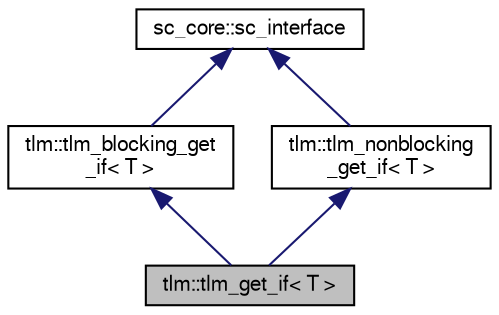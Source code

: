 digraph "tlm::tlm_get_if&lt; T &gt;"
{
  edge [fontname="FreeSans",fontsize="10",labelfontname="FreeSans",labelfontsize="10"];
  node [fontname="FreeSans",fontsize="10",shape=record];
  Node8 [label="tlm::tlm_get_if\< T \>",height=0.2,width=0.4,color="black", fillcolor="grey75", style="filled", fontcolor="black"];
  Node9 -> Node8 [dir="back",color="midnightblue",fontsize="10",style="solid",fontname="FreeSans"];
  Node9 [label="tlm::tlm_blocking_get\l_if\< T \>",height=0.2,width=0.4,color="black", fillcolor="white", style="filled",URL="$a02275.html"];
  Node10 -> Node9 [dir="back",color="midnightblue",fontsize="10",style="solid",fontname="FreeSans"];
  Node10 [label="sc_core::sc_interface",height=0.2,width=0.4,color="black", fillcolor="white", style="filled",URL="/mnt/c/Users/fangk/Documents/hdl-playground/lib/systemc-2.3.3/objdir/docs/sysc/doxygen/systemc.tag$a01196.html"];
  Node11 -> Node8 [dir="back",color="midnightblue",fontsize="10",style="solid",fontname="FreeSans"];
  Node11 [label="tlm::tlm_nonblocking\l_get_if\< T \>",height=0.2,width=0.4,color="black", fillcolor="white", style="filled",URL="$a02283.html"];
  Node10 -> Node11 [dir="back",color="midnightblue",fontsize="10",style="solid",fontname="FreeSans"];
}
